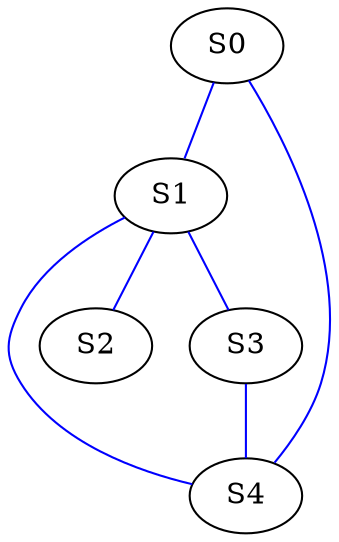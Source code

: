 graph{
S0 -- S1[color=blue]
S0 -- S4[color=blue]
S1 -- S2[color=blue]
S1 -- S3[color=blue]
S1 -- S4[color=blue]
S3 -- S4[color=blue]
}